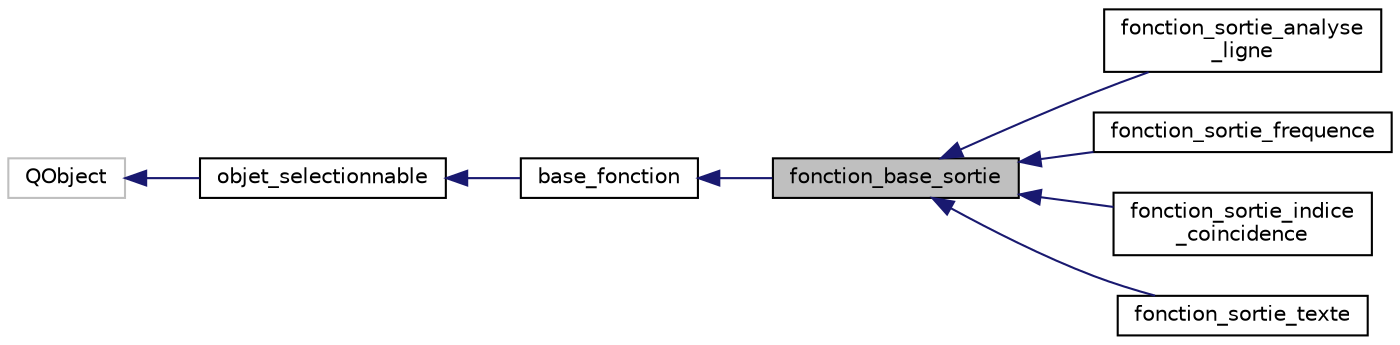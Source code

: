 digraph "fonction_base_sortie"
{
  edge [fontname="Helvetica",fontsize="10",labelfontname="Helvetica",labelfontsize="10"];
  node [fontname="Helvetica",fontsize="10",shape=record];
  rankdir="LR";
  Node0 [label="fonction_base_sortie",height=0.2,width=0.4,color="black", fillcolor="grey75", style="filled", fontcolor="black"];
  Node1 -> Node0 [dir="back",color="midnightblue",fontsize="10",style="solid",fontname="Helvetica"];
  Node1 [label="base_fonction",height=0.2,width=0.4,color="black", fillcolor="white", style="filled",URL="$classbase__fonction.html",tooltip="Classe décrivant une fonction de conversion d&#39;un texte. "];
  Node2 -> Node1 [dir="back",color="midnightblue",fontsize="10",style="solid",fontname="Helvetica"];
  Node2 [label="objet_selectionnable",height=0.2,width=0.4,color="black", fillcolor="white", style="filled",URL="$classobjet__selectionnable.html",tooltip="Classe décrivant un objet sélectionnable dans l&#39;explorateur. "];
  Node3 -> Node2 [dir="back",color="midnightblue",fontsize="10",style="solid",fontname="Helvetica"];
  Node3 [label="QObject",height=0.2,width=0.4,color="grey75", fillcolor="white", style="filled"];
  Node0 -> Node4 [dir="back",color="midnightblue",fontsize="10",style="solid",fontname="Helvetica"];
  Node4 [label="fonction_sortie_analyse\l_ligne",height=0.2,width=0.4,color="black", fillcolor="white", style="filled",URL="$classfonction__sortie__analyse__ligne.html",tooltip="Classe décrivant une fonction de sortie affichant l&#39;analyse de chaque ligne. "];
  Node0 -> Node5 [dir="back",color="midnightblue",fontsize="10",style="solid",fontname="Helvetica"];
  Node5 [label="fonction_sortie_frequence",height=0.2,width=0.4,color="black", fillcolor="white", style="filled",URL="$classfonction__sortie__frequence.html",tooltip="Classe décrivant une fonction de sortie affichant la fréquence des éléments. "];
  Node0 -> Node6 [dir="back",color="midnightblue",fontsize="10",style="solid",fontname="Helvetica"];
  Node6 [label="fonction_sortie_indice\l_coincidence",height=0.2,width=0.4,color="black", fillcolor="white", style="filled",URL="$classfonction__sortie__indice__coincidence.html",tooltip="Classe décrivant une fonction de sortie affichant l&#39;indice de coincidence. "];
  Node0 -> Node7 [dir="back",color="midnightblue",fontsize="10",style="solid",fontname="Helvetica"];
  Node7 [label="fonction_sortie_texte",height=0.2,width=0.4,color="black", fillcolor="white", style="filled",URL="$classfonction__sortie__texte.html",tooltip="Classe décrivant une fonction de sortie affichant simplement les textes. "];
}
